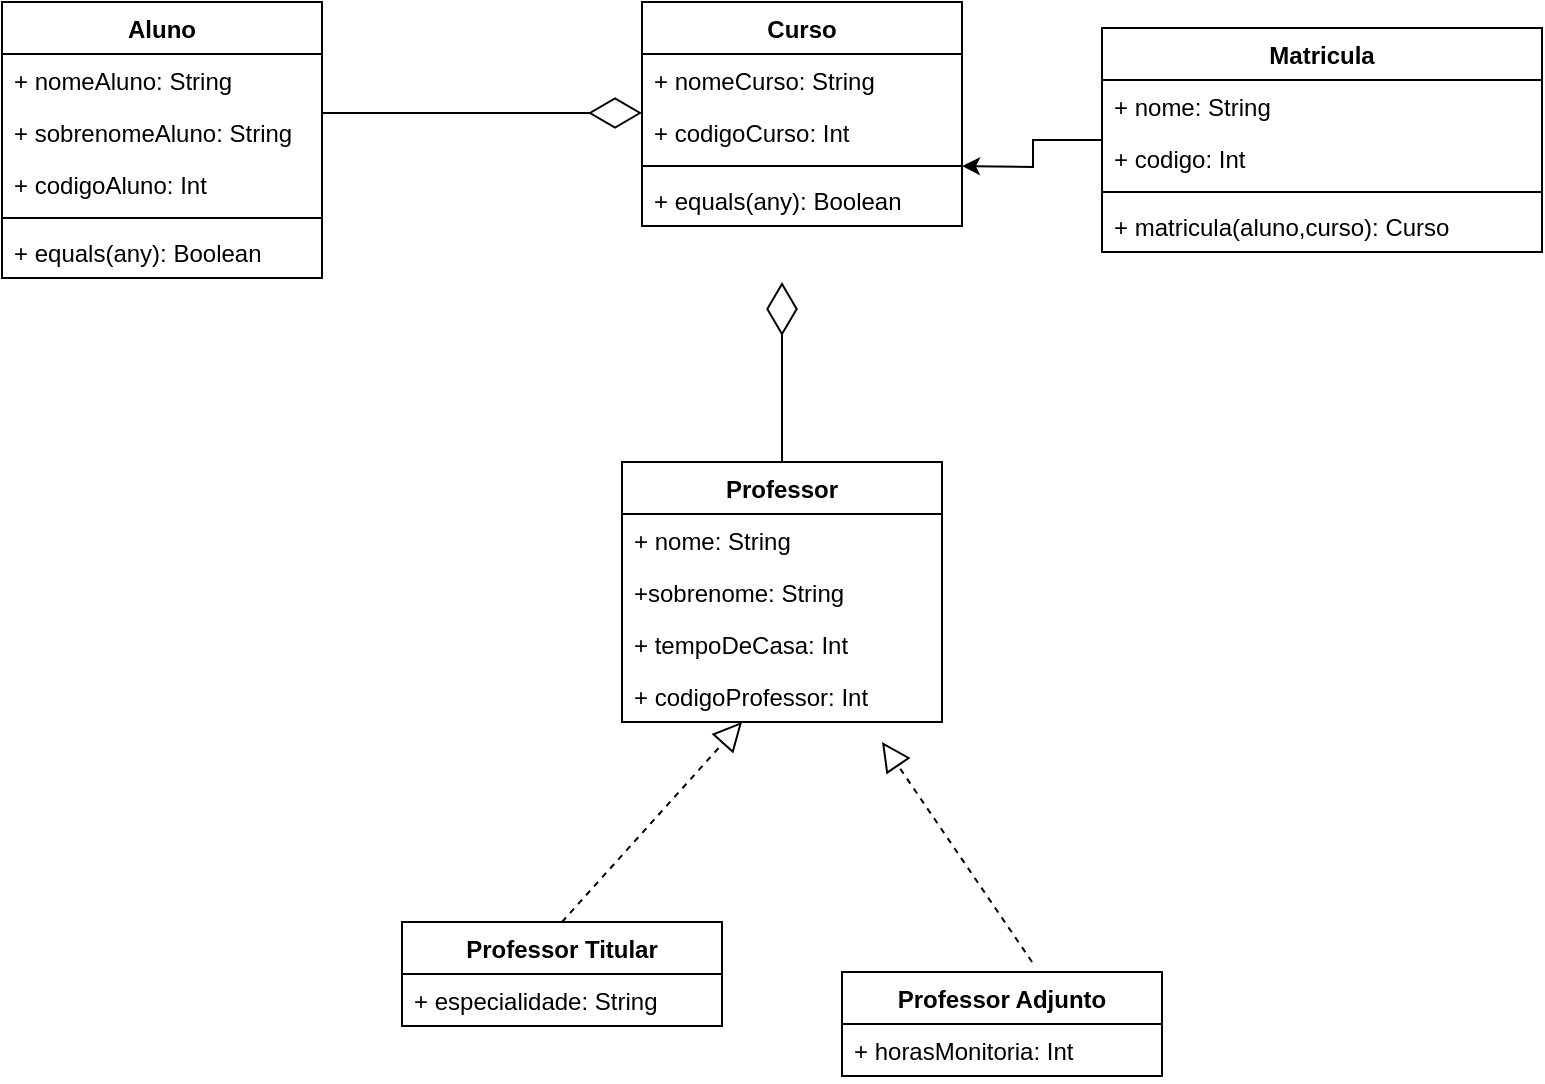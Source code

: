 <mxfile version="15.1.4" type="github">
  <diagram id="C5RBs43oDa-KdzZeNtuy" name="Page-1">
    <mxGraphModel dx="1929" dy="526" grid="1" gridSize="10" guides="1" tooltips="1" connect="1" arrows="1" fold="1" page="1" pageScale="1" pageWidth="827" pageHeight="1169" math="0" shadow="0">
      <root>
        <mxCell id="WIyWlLk6GJQsqaUBKTNV-0" />
        <mxCell id="WIyWlLk6GJQsqaUBKTNV-1" parent="WIyWlLk6GJQsqaUBKTNV-0" />
        <mxCell id="3fU2HvdeG6yoZtgQJrZw-20" value="Professor" style="swimlane;fontStyle=1;align=center;verticalAlign=top;childLayout=stackLayout;horizontal=1;startSize=26;horizontalStack=0;resizeParent=1;resizeParentMax=0;resizeLast=0;collapsible=1;marginBottom=0;" parent="WIyWlLk6GJQsqaUBKTNV-1" vertex="1">
          <mxGeometry x="300" y="330" width="160" height="130" as="geometry">
            <mxRectangle x="210" y="120" width="100" height="26" as="alternateBounds" />
          </mxGeometry>
        </mxCell>
        <mxCell id="3fU2HvdeG6yoZtgQJrZw-21" value="+ nome: String" style="text;strokeColor=none;fillColor=none;align=left;verticalAlign=top;spacingLeft=4;spacingRight=4;overflow=hidden;rotatable=0;points=[[0,0.5],[1,0.5]];portConstraint=eastwest;" parent="3fU2HvdeG6yoZtgQJrZw-20" vertex="1">
          <mxGeometry y="26" width="160" height="26" as="geometry" />
        </mxCell>
        <mxCell id="3fU2HvdeG6yoZtgQJrZw-22" value="+sobrenome: String" style="text;strokeColor=none;fillColor=none;align=left;verticalAlign=top;spacingLeft=4;spacingRight=4;overflow=hidden;rotatable=0;points=[[0,0.5],[1,0.5]];portConstraint=eastwest;" parent="3fU2HvdeG6yoZtgQJrZw-20" vertex="1">
          <mxGeometry y="52" width="160" height="26" as="geometry" />
        </mxCell>
        <mxCell id="3fU2HvdeG6yoZtgQJrZw-23" value="+ tempoDeCasa: Int" style="text;strokeColor=none;fillColor=none;align=left;verticalAlign=top;spacingLeft=4;spacingRight=4;overflow=hidden;rotatable=0;points=[[0,0.5],[1,0.5]];portConstraint=eastwest;" parent="3fU2HvdeG6yoZtgQJrZw-20" vertex="1">
          <mxGeometry y="78" width="160" height="26" as="geometry" />
        </mxCell>
        <mxCell id="3fU2HvdeG6yoZtgQJrZw-24" value="+ codigoProfessor: Int" style="text;strokeColor=none;fillColor=none;align=left;verticalAlign=top;spacingLeft=4;spacingRight=4;overflow=hidden;rotatable=0;points=[[0,0.5],[1,0.5]];portConstraint=eastwest;" parent="3fU2HvdeG6yoZtgQJrZw-20" vertex="1">
          <mxGeometry y="104" width="160" height="26" as="geometry" />
        </mxCell>
        <mxCell id="3fU2HvdeG6yoZtgQJrZw-25" value="" style="endArrow=diamondThin;endFill=0;endSize=24;html=1;" parent="WIyWlLk6GJQsqaUBKTNV-1" edge="1">
          <mxGeometry width="160" relative="1" as="geometry">
            <mxPoint x="150" y="155.5" as="sourcePoint" />
            <mxPoint x="310" y="155.5" as="targetPoint" />
          </mxGeometry>
        </mxCell>
        <mxCell id="3fU2HvdeG6yoZtgQJrZw-26" value="" style="endArrow=diamondThin;endFill=0;endSize=24;html=1;" parent="WIyWlLk6GJQsqaUBKTNV-1" edge="1">
          <mxGeometry width="160" relative="1" as="geometry">
            <mxPoint x="380" y="330" as="sourcePoint" />
            <mxPoint x="380" y="240" as="targetPoint" />
            <Array as="points">
              <mxPoint x="380" y="280" />
            </Array>
          </mxGeometry>
        </mxCell>
        <mxCell id="3fU2HvdeG6yoZtgQJrZw-27" value="Professor Titular" style="swimlane;fontStyle=1;align=center;verticalAlign=top;childLayout=stackLayout;horizontal=1;startSize=26;horizontalStack=0;resizeParent=1;resizeParentMax=0;resizeLast=0;collapsible=1;marginBottom=0;" parent="WIyWlLk6GJQsqaUBKTNV-1" vertex="1">
          <mxGeometry x="190" y="560" width="160" height="52" as="geometry">
            <mxRectangle x="210" y="120" width="100" height="26" as="alternateBounds" />
          </mxGeometry>
        </mxCell>
        <mxCell id="3fU2HvdeG6yoZtgQJrZw-29" value="+ especialidade: String" style="text;strokeColor=none;fillColor=none;align=left;verticalAlign=top;spacingLeft=4;spacingRight=4;overflow=hidden;rotatable=0;points=[[0,0.5],[1,0.5]];portConstraint=eastwest;" parent="3fU2HvdeG6yoZtgQJrZw-27" vertex="1">
          <mxGeometry y="26" width="160" height="26" as="geometry" />
        </mxCell>
        <mxCell id="3fU2HvdeG6yoZtgQJrZw-32" value="Professor Adjunto" style="swimlane;fontStyle=1;align=center;verticalAlign=top;childLayout=stackLayout;horizontal=1;startSize=26;horizontalStack=0;resizeParent=1;resizeParentMax=0;resizeLast=0;collapsible=1;marginBottom=0;" parent="WIyWlLk6GJQsqaUBKTNV-1" vertex="1">
          <mxGeometry x="410" y="585" width="160" height="52" as="geometry">
            <mxRectangle x="210" y="120" width="100" height="26" as="alternateBounds" />
          </mxGeometry>
        </mxCell>
        <mxCell id="3fU2HvdeG6yoZtgQJrZw-33" value="+ horasMonitoria: Int" style="text;strokeColor=none;fillColor=none;align=left;verticalAlign=top;spacingLeft=4;spacingRight=4;overflow=hidden;rotatable=0;points=[[0,0.5],[1,0.5]];portConstraint=eastwest;" parent="3fU2HvdeG6yoZtgQJrZw-32" vertex="1">
          <mxGeometry y="26" width="160" height="26" as="geometry" />
        </mxCell>
        <mxCell id="3fU2HvdeG6yoZtgQJrZw-37" value="" style="endArrow=block;dashed=1;endFill=0;endSize=12;html=1;" parent="WIyWlLk6GJQsqaUBKTNV-1" edge="1">
          <mxGeometry width="160" relative="1" as="geometry">
            <mxPoint x="270" y="560" as="sourcePoint" />
            <mxPoint x="360" y="460" as="targetPoint" />
          </mxGeometry>
        </mxCell>
        <mxCell id="3fU2HvdeG6yoZtgQJrZw-50" value="" style="edgeStyle=orthogonalEdgeStyle;rounded=0;orthogonalLoop=1;jettySize=auto;html=1;" parent="WIyWlLk6GJQsqaUBKTNV-1" source="3fU2HvdeG6yoZtgQJrZw-39" edge="1">
          <mxGeometry relative="1" as="geometry">
            <mxPoint x="470" y="182" as="targetPoint" />
          </mxGeometry>
        </mxCell>
        <mxCell id="3fU2HvdeG6yoZtgQJrZw-39" value="Matricula" style="swimlane;fontStyle=1;align=center;verticalAlign=top;childLayout=stackLayout;horizontal=1;startSize=26;horizontalStack=0;resizeParent=1;resizeParentMax=0;resizeLast=0;collapsible=1;marginBottom=0;" parent="WIyWlLk6GJQsqaUBKTNV-1" vertex="1">
          <mxGeometry x="540" y="113" width="220" height="112" as="geometry" />
        </mxCell>
        <mxCell id="3fU2HvdeG6yoZtgQJrZw-48" value="+ nome: String" style="text;strokeColor=none;fillColor=none;align=left;verticalAlign=top;spacingLeft=4;spacingRight=4;overflow=hidden;rotatable=0;points=[[0,0.5],[1,0.5]];portConstraint=eastwest;" parent="3fU2HvdeG6yoZtgQJrZw-39" vertex="1">
          <mxGeometry y="26" width="220" height="26" as="geometry" />
        </mxCell>
        <mxCell id="3fU2HvdeG6yoZtgQJrZw-40" value="+ codigo: Int" style="text;strokeColor=none;fillColor=none;align=left;verticalAlign=top;spacingLeft=4;spacingRight=4;overflow=hidden;rotatable=0;points=[[0,0.5],[1,0.5]];portConstraint=eastwest;" parent="3fU2HvdeG6yoZtgQJrZw-39" vertex="1">
          <mxGeometry y="52" width="220" height="26" as="geometry" />
        </mxCell>
        <mxCell id="3fU2HvdeG6yoZtgQJrZw-41" value="" style="line;strokeWidth=1;fillColor=none;align=left;verticalAlign=middle;spacingTop=-1;spacingLeft=3;spacingRight=3;rotatable=0;labelPosition=right;points=[];portConstraint=eastwest;" parent="3fU2HvdeG6yoZtgQJrZw-39" vertex="1">
          <mxGeometry y="78" width="220" height="8" as="geometry" />
        </mxCell>
        <mxCell id="3fU2HvdeG6yoZtgQJrZw-42" value="+ matricula(aluno,curso): Curso" style="text;strokeColor=none;fillColor=none;align=left;verticalAlign=top;spacingLeft=4;spacingRight=4;overflow=hidden;rotatable=0;points=[[0,0.5],[1,0.5]];portConstraint=eastwest;" parent="3fU2HvdeG6yoZtgQJrZw-39" vertex="1">
          <mxGeometry y="86" width="220" height="26" as="geometry" />
        </mxCell>
        <mxCell id="fX9WjxkHauZmLRTubXm2-1" value="Aluno" style="swimlane;fontStyle=1;align=center;verticalAlign=top;childLayout=stackLayout;horizontal=1;startSize=26;horizontalStack=0;resizeParent=1;resizeParentMax=0;resizeLast=0;collapsible=1;marginBottom=0;" vertex="1" parent="WIyWlLk6GJQsqaUBKTNV-1">
          <mxGeometry x="-10" y="100" width="160" height="138" as="geometry" />
        </mxCell>
        <mxCell id="fX9WjxkHauZmLRTubXm2-5" value="+ nomeAluno: String" style="text;strokeColor=none;fillColor=none;align=left;verticalAlign=top;spacingLeft=4;spacingRight=4;overflow=hidden;rotatable=0;points=[[0,0.5],[1,0.5]];portConstraint=eastwest;" vertex="1" parent="fX9WjxkHauZmLRTubXm2-1">
          <mxGeometry y="26" width="160" height="26" as="geometry" />
        </mxCell>
        <mxCell id="fX9WjxkHauZmLRTubXm2-8" value="+ sobrenomeAluno: String" style="text;strokeColor=none;fillColor=none;align=left;verticalAlign=top;spacingLeft=4;spacingRight=4;overflow=hidden;rotatable=0;points=[[0,0.5],[1,0.5]];portConstraint=eastwest;" vertex="1" parent="fX9WjxkHauZmLRTubXm2-1">
          <mxGeometry y="52" width="160" height="26" as="geometry" />
        </mxCell>
        <mxCell id="fX9WjxkHauZmLRTubXm2-9" value="+ codigoAluno: Int" style="text;strokeColor=none;fillColor=none;align=left;verticalAlign=top;spacingLeft=4;spacingRight=4;overflow=hidden;rotatable=0;points=[[0,0.5],[1,0.5]];portConstraint=eastwest;" vertex="1" parent="fX9WjxkHauZmLRTubXm2-1">
          <mxGeometry y="78" width="160" height="26" as="geometry" />
        </mxCell>
        <mxCell id="fX9WjxkHauZmLRTubXm2-3" value="" style="line;strokeWidth=1;fillColor=none;align=left;verticalAlign=middle;spacingTop=-1;spacingLeft=3;spacingRight=3;rotatable=0;labelPosition=right;points=[];portConstraint=eastwest;" vertex="1" parent="fX9WjxkHauZmLRTubXm2-1">
          <mxGeometry y="104" width="160" height="8" as="geometry" />
        </mxCell>
        <mxCell id="fX9WjxkHauZmLRTubXm2-4" value="+ equals(any): Boolean" style="text;strokeColor=none;fillColor=none;align=left;verticalAlign=top;spacingLeft=4;spacingRight=4;overflow=hidden;rotatable=0;points=[[0,0.5],[1,0.5]];portConstraint=eastwest;" vertex="1" parent="fX9WjxkHauZmLRTubXm2-1">
          <mxGeometry y="112" width="160" height="26" as="geometry" />
        </mxCell>
        <mxCell id="fX9WjxkHauZmLRTubXm2-11" value="Curso" style="swimlane;fontStyle=1;align=center;verticalAlign=top;childLayout=stackLayout;horizontal=1;startSize=26;horizontalStack=0;resizeParent=1;resizeParentMax=0;resizeLast=0;collapsible=1;marginBottom=0;" vertex="1" parent="WIyWlLk6GJQsqaUBKTNV-1">
          <mxGeometry x="310" y="100" width="160" height="112" as="geometry" />
        </mxCell>
        <mxCell id="fX9WjxkHauZmLRTubXm2-12" value="+ nomeCurso: String" style="text;strokeColor=none;fillColor=none;align=left;verticalAlign=top;spacingLeft=4;spacingRight=4;overflow=hidden;rotatable=0;points=[[0,0.5],[1,0.5]];portConstraint=eastwest;" vertex="1" parent="fX9WjxkHauZmLRTubXm2-11">
          <mxGeometry y="26" width="160" height="26" as="geometry" />
        </mxCell>
        <mxCell id="fX9WjxkHauZmLRTubXm2-14" value="+ codigoCurso: Int" style="text;strokeColor=none;fillColor=none;align=left;verticalAlign=top;spacingLeft=4;spacingRight=4;overflow=hidden;rotatable=0;points=[[0,0.5],[1,0.5]];portConstraint=eastwest;" vertex="1" parent="fX9WjxkHauZmLRTubXm2-11">
          <mxGeometry y="52" width="160" height="26" as="geometry" />
        </mxCell>
        <mxCell id="fX9WjxkHauZmLRTubXm2-15" value="" style="line;strokeWidth=1;fillColor=none;align=left;verticalAlign=middle;spacingTop=-1;spacingLeft=3;spacingRight=3;rotatable=0;labelPosition=right;points=[];portConstraint=eastwest;" vertex="1" parent="fX9WjxkHauZmLRTubXm2-11">
          <mxGeometry y="78" width="160" height="8" as="geometry" />
        </mxCell>
        <mxCell id="fX9WjxkHauZmLRTubXm2-16" value="+ equals(any): Boolean" style="text;strokeColor=none;fillColor=none;align=left;verticalAlign=top;spacingLeft=4;spacingRight=4;overflow=hidden;rotatable=0;points=[[0,0.5],[1,0.5]];portConstraint=eastwest;" vertex="1" parent="fX9WjxkHauZmLRTubXm2-11">
          <mxGeometry y="86" width="160" height="26" as="geometry" />
        </mxCell>
        <mxCell id="fX9WjxkHauZmLRTubXm2-17" value="" style="endArrow=block;dashed=1;endFill=0;endSize=12;html=1;exitX=0.594;exitY=-0.096;exitDx=0;exitDy=0;exitPerimeter=0;" edge="1" parent="WIyWlLk6GJQsqaUBKTNV-1" source="3fU2HvdeG6yoZtgQJrZw-32">
          <mxGeometry width="160" relative="1" as="geometry">
            <mxPoint x="520" y="540" as="sourcePoint" />
            <mxPoint x="430" y="470" as="targetPoint" />
          </mxGeometry>
        </mxCell>
      </root>
    </mxGraphModel>
  </diagram>
</mxfile>
